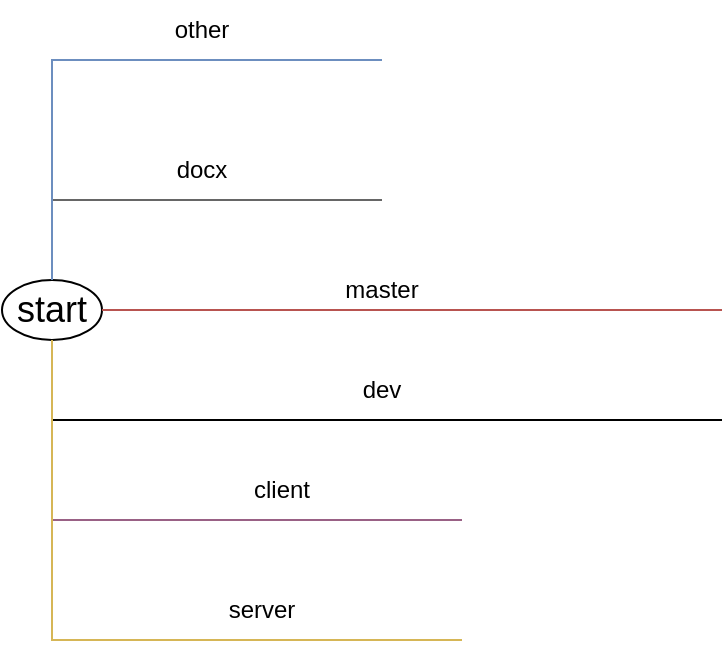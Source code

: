<mxfile version="23.1.2" type="device">
  <diagram name="Страница — 1" id="fZ9blFPtcyfVT4I57F8Z">
    <mxGraphModel dx="1050" dy="562" grid="1" gridSize="10" guides="1" tooltips="1" connect="1" arrows="1" fold="1" page="1" pageScale="1" pageWidth="827" pageHeight="1169" math="0" shadow="0">
      <root>
        <mxCell id="0" />
        <mxCell id="1" parent="0" />
        <mxCell id="IqNhHobExehQ-FoHFTUe-1" value="&lt;font style=&quot;font-size: 18px;&quot;&gt;start&lt;br&gt;&lt;/font&gt;" style="ellipse;whiteSpace=wrap;html=1;" vertex="1" parent="1">
          <mxGeometry x="150" y="280" width="50" height="30" as="geometry" />
        </mxCell>
        <mxCell id="IqNhHobExehQ-FoHFTUe-2" value="" style="endArrow=none;html=1;rounded=0;exitX=1;exitY=0.5;exitDx=0;exitDy=0;fillColor=#f8cecc;strokeColor=#b85450;" edge="1" parent="1" source="IqNhHobExehQ-FoHFTUe-1">
          <mxGeometry width="50" height="50" relative="1" as="geometry">
            <mxPoint x="390" y="320" as="sourcePoint" />
            <mxPoint x="510" y="295" as="targetPoint" />
          </mxGeometry>
        </mxCell>
        <mxCell id="IqNhHobExehQ-FoHFTUe-3" value="master" style="text;html=1;strokeColor=none;fillColor=none;align=center;verticalAlign=middle;whiteSpace=wrap;rounded=0;" vertex="1" parent="1">
          <mxGeometry x="310" y="270" width="60" height="30" as="geometry" />
        </mxCell>
        <mxCell id="IqNhHobExehQ-FoHFTUe-4" value="" style="endArrow=none;html=1;rounded=0;exitX=0.5;exitY=0;exitDx=0;exitDy=0;fillColor=#f5f5f5;strokeColor=#666666;" edge="1" parent="1" source="IqNhHobExehQ-FoHFTUe-1">
          <mxGeometry width="50" height="50" relative="1" as="geometry">
            <mxPoint x="390" y="320" as="sourcePoint" />
            <mxPoint x="340" y="240" as="targetPoint" />
            <Array as="points">
              <mxPoint x="175" y="240" />
            </Array>
          </mxGeometry>
        </mxCell>
        <mxCell id="IqNhHobExehQ-FoHFTUe-6" value="docx" style="text;html=1;strokeColor=none;fillColor=none;align=center;verticalAlign=middle;whiteSpace=wrap;rounded=0;" vertex="1" parent="1">
          <mxGeometry x="220" y="210" width="60" height="30" as="geometry" />
        </mxCell>
        <mxCell id="IqNhHobExehQ-FoHFTUe-7" value="" style="endArrow=none;html=1;rounded=0;exitX=0.5;exitY=0;exitDx=0;exitDy=0;fillColor=#dae8fc;strokeColor=#6c8ebf;" edge="1" parent="1" source="IqNhHobExehQ-FoHFTUe-1">
          <mxGeometry width="50" height="50" relative="1" as="geometry">
            <mxPoint x="390" y="320" as="sourcePoint" />
            <mxPoint x="340" y="170" as="targetPoint" />
            <Array as="points">
              <mxPoint x="175" y="170" />
            </Array>
          </mxGeometry>
        </mxCell>
        <mxCell id="IqNhHobExehQ-FoHFTUe-8" value="other" style="text;html=1;strokeColor=none;fillColor=none;align=center;verticalAlign=middle;whiteSpace=wrap;rounded=0;" vertex="1" parent="1">
          <mxGeometry x="220" y="140" width="60" height="30" as="geometry" />
        </mxCell>
        <mxCell id="IqNhHobExehQ-FoHFTUe-9" value="" style="endArrow=none;html=1;rounded=0;exitX=0.5;exitY=1;exitDx=0;exitDy=0;" edge="1" parent="1" source="IqNhHobExehQ-FoHFTUe-1">
          <mxGeometry width="50" height="50" relative="1" as="geometry">
            <mxPoint x="390" y="320" as="sourcePoint" />
            <mxPoint x="510" y="350" as="targetPoint" />
            <Array as="points">
              <mxPoint x="175" y="350" />
            </Array>
          </mxGeometry>
        </mxCell>
        <mxCell id="IqNhHobExehQ-FoHFTUe-10" value="dev" style="text;html=1;strokeColor=none;fillColor=none;align=center;verticalAlign=middle;whiteSpace=wrap;rounded=0;" vertex="1" parent="1">
          <mxGeometry x="310" y="320" width="60" height="30" as="geometry" />
        </mxCell>
        <mxCell id="IqNhHobExehQ-FoHFTUe-11" value="" style="endArrow=none;html=1;rounded=0;fillColor=#e6d0de;gradientColor=#d5739d;strokeColor=#996185;exitX=0.5;exitY=1;exitDx=0;exitDy=0;" edge="1" parent="1" source="IqNhHobExehQ-FoHFTUe-1">
          <mxGeometry width="50" height="50" relative="1" as="geometry">
            <mxPoint x="390" y="320" as="sourcePoint" />
            <mxPoint x="380" y="400" as="targetPoint" />
            <Array as="points">
              <mxPoint x="175" y="400" />
            </Array>
          </mxGeometry>
        </mxCell>
        <mxCell id="IqNhHobExehQ-FoHFTUe-12" value="client" style="text;html=1;strokeColor=none;fillColor=none;align=center;verticalAlign=middle;whiteSpace=wrap;rounded=0;" vertex="1" parent="1">
          <mxGeometry x="260" y="370" width="60" height="30" as="geometry" />
        </mxCell>
        <mxCell id="IqNhHobExehQ-FoHFTUe-13" value="" style="endArrow=none;html=1;rounded=0;exitX=0.5;exitY=1;exitDx=0;exitDy=0;fillColor=#fff2cc;gradientColor=#ffd966;strokeColor=#d6b656;" edge="1" parent="1" source="IqNhHobExehQ-FoHFTUe-1">
          <mxGeometry width="50" height="50" relative="1" as="geometry">
            <mxPoint x="390" y="320" as="sourcePoint" />
            <mxPoint x="380" y="460" as="targetPoint" />
            <Array as="points">
              <mxPoint x="175" y="460" />
            </Array>
          </mxGeometry>
        </mxCell>
        <mxCell id="IqNhHobExehQ-FoHFTUe-14" value="server" style="text;html=1;strokeColor=none;fillColor=none;align=center;verticalAlign=middle;whiteSpace=wrap;rounded=0;" vertex="1" parent="1">
          <mxGeometry x="250" y="430" width="60" height="30" as="geometry" />
        </mxCell>
      </root>
    </mxGraphModel>
  </diagram>
</mxfile>
